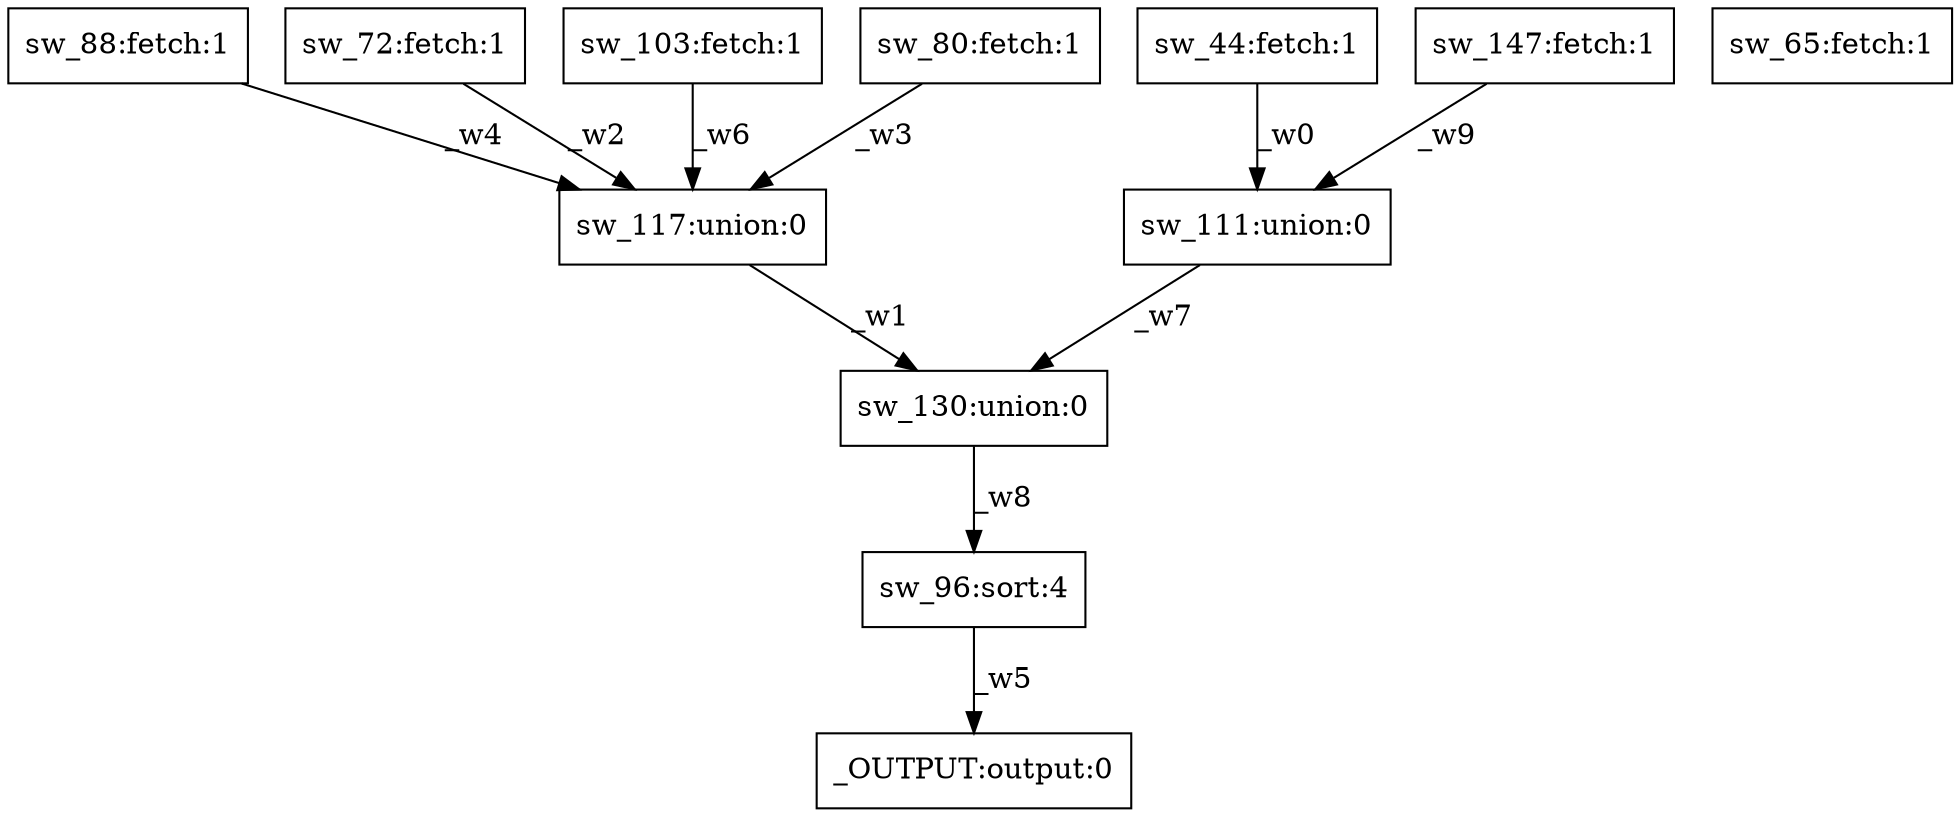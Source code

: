 digraph test1 { node [shape=box] "sw_130" [label="sw_130:union:0"];"sw_117" [label="sw_117:union:0"];"sw_88" [label="sw_88:fetch:1"];"sw_72" [label="sw_72:fetch:1"];"_OUTPUT" [label="_OUTPUT:output:0"];"sw_65" [label="sw_65:fetch:1"];"sw_44" [label="sw_44:fetch:1"];"sw_96" [label="sw_96:sort:4"];"sw_147" [label="sw_147:fetch:1"];"sw_103" [label="sw_103:fetch:1"];"sw_111" [label="sw_111:union:0"];"sw_80" [label="sw_80:fetch:1"];"sw_44" -> "sw_111" [label="_w0"];"sw_117" -> "sw_130" [label="_w1"];"sw_72" -> "sw_117" [label="_w2"];"sw_80" -> "sw_117" [label="_w3"];"sw_88" -> "sw_117" [label="_w4"];"sw_96" -> "_OUTPUT" [label="_w5"];"sw_103" -> "sw_117" [label="_w6"];"sw_111" -> "sw_130" [label="_w7"];"sw_130" -> "sw_96" [label="_w8"];"sw_147" -> "sw_111" [label="_w9"];}